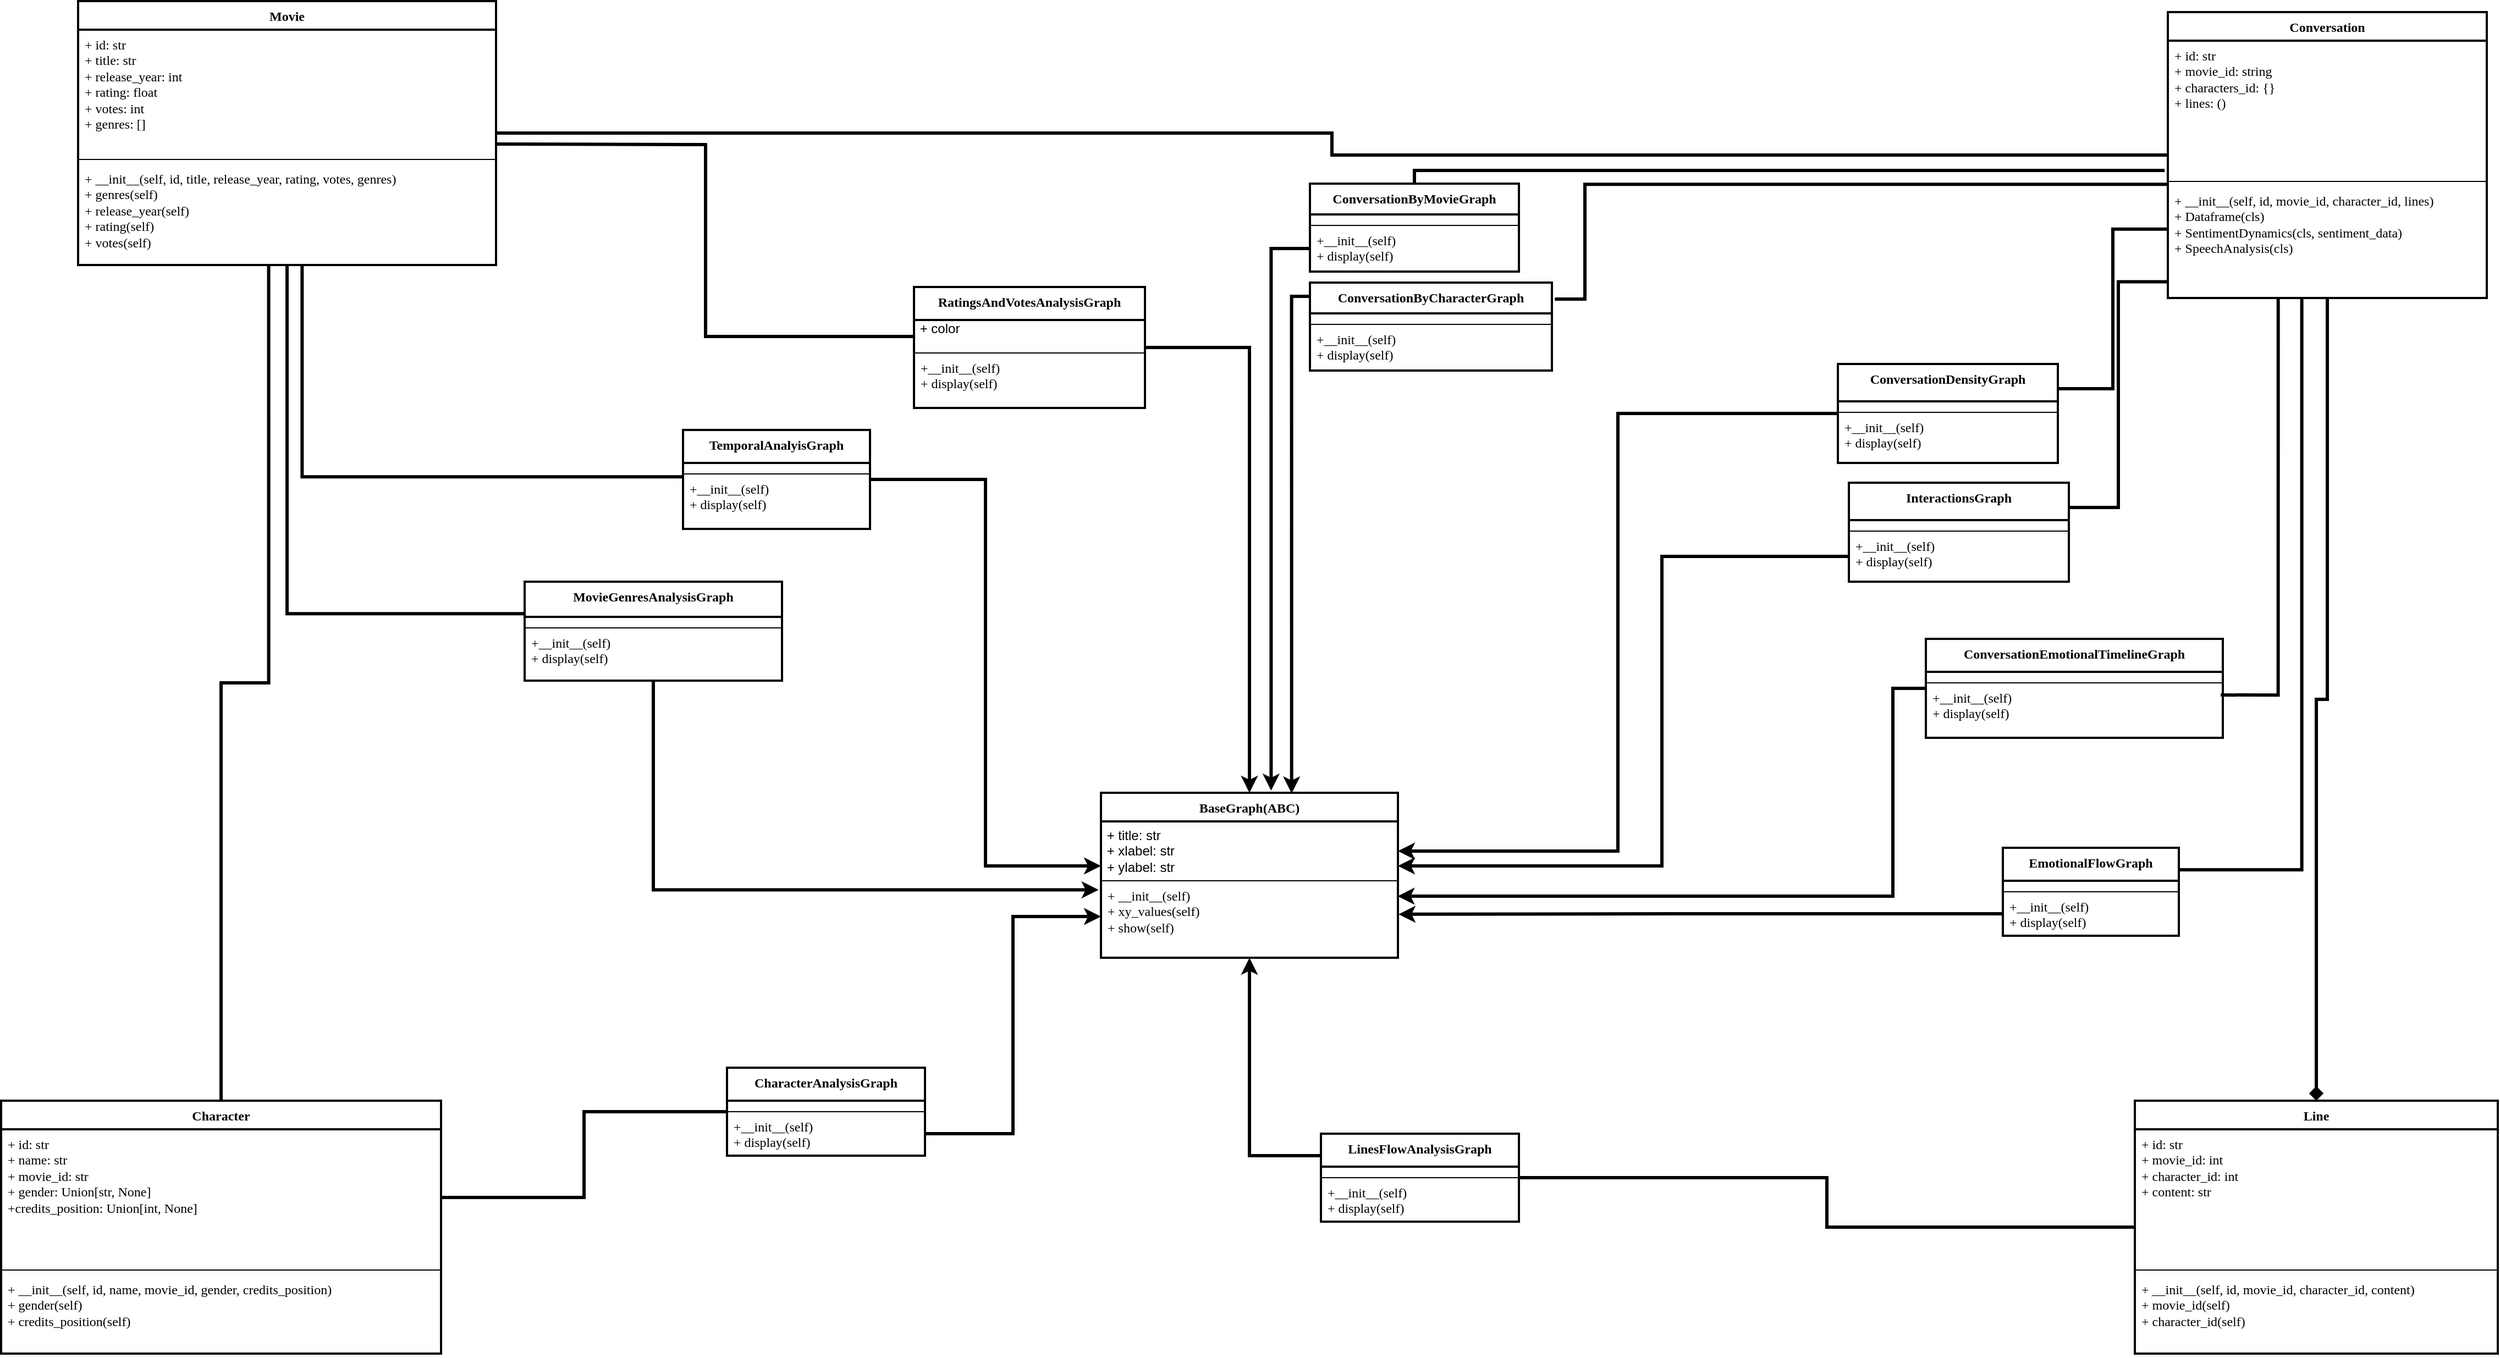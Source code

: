 <mxfile version="24.0.5" type="device">
  <diagram name="Page-1" id="Zxzcx3-kyhhhrxNMih8v">
    <mxGraphModel dx="3375" dy="1112" grid="1" gridSize="10" guides="1" tooltips="1" connect="1" arrows="1" fold="1" page="1" pageScale="1" pageWidth="1169" pageHeight="827" math="0" shadow="0">
      <root>
        <mxCell id="0" />
        <mxCell id="1" parent="0" />
        <mxCell id="pR9ksMpfzsYGPP_Z9lRX-35" style="edgeStyle=orthogonalEdgeStyle;rounded=0;orthogonalLoop=1;jettySize=auto;html=1;endArrow=none;endFill=0;fontFamily=Verdana;strokeWidth=3;" parent="1" source="pR9ksMpfzsYGPP_Z9lRX-1" target="pR9ksMpfzsYGPP_Z9lRX-5" edge="1">
          <mxGeometry relative="1" as="geometry" />
        </mxCell>
        <mxCell id="pR9ksMpfzsYGPP_Z9lRX-1" value="Movie" style="swimlane;fontStyle=1;align=center;verticalAlign=top;childLayout=stackLayout;horizontal=1;startSize=26;horizontalStack=0;resizeParent=1;resizeParentMax=0;resizeLast=0;collapsible=1;marginBottom=0;whiteSpace=wrap;html=1;fontFamily=Verdana;strokeWidth=2;" parent="1" vertex="1">
          <mxGeometry x="-1070" y="30" width="380" height="240" as="geometry" />
        </mxCell>
        <mxCell id="pR9ksMpfzsYGPP_Z9lRX-2" value="&lt;div&gt;+ id: str&lt;br&gt;&lt;/div&gt;&lt;div&gt;+ title: str&lt;/div&gt;&lt;div&gt;+ release_year: int&lt;/div&gt;&lt;div&gt;+ rating: float&lt;/div&gt;&lt;div&gt;+ votes: int&lt;/div&gt;&lt;div&gt;+ genres: []&lt;/div&gt;" style="text;strokeColor=none;fillColor=none;align=left;verticalAlign=top;spacingLeft=4;spacingRight=4;overflow=hidden;rotatable=0;points=[[0,0.5],[1,0.5]];portConstraint=eastwest;whiteSpace=wrap;html=1;fontFamily=Verdana;" parent="pR9ksMpfzsYGPP_Z9lRX-1" vertex="1">
          <mxGeometry y="26" width="380" height="114" as="geometry" />
        </mxCell>
        <mxCell id="pR9ksMpfzsYGPP_Z9lRX-3" value="" style="line;strokeWidth=1;fillColor=none;align=left;verticalAlign=middle;spacingTop=-1;spacingLeft=3;spacingRight=3;rotatable=0;labelPosition=right;points=[];portConstraint=eastwest;strokeColor=inherit;fontFamily=Verdana;" parent="pR9ksMpfzsYGPP_Z9lRX-1" vertex="1">
          <mxGeometry y="140" width="380" height="8" as="geometry" />
        </mxCell>
        <mxCell id="pR9ksMpfzsYGPP_Z9lRX-4" value="+ __init__(self, id, title, release_year, rating, votes, genres)&lt;div&gt;+ genres(self)&lt;/div&gt;&lt;div&gt;+ release_year(self)&lt;div&gt;+ rating(self)&lt;/div&gt;&lt;div&gt;&lt;span style=&quot;background-color: initial;&quot;&gt;+ votes(self)&lt;/span&gt;&lt;/div&gt;&lt;/div&gt;" style="text;strokeColor=none;fillColor=none;align=left;verticalAlign=top;spacingLeft=4;spacingRight=4;overflow=hidden;rotatable=0;points=[[0,0.5],[1,0.5]];portConstraint=eastwest;whiteSpace=wrap;html=1;fontFamily=Verdana;" parent="pR9ksMpfzsYGPP_Z9lRX-1" vertex="1">
          <mxGeometry y="148" width="380" height="92" as="geometry" />
        </mxCell>
        <mxCell id="pR9ksMpfzsYGPP_Z9lRX-15" style="edgeStyle=orthogonalEdgeStyle;rounded=0;orthogonalLoop=1;jettySize=auto;html=1;endArrow=diamond;endFill=1;fontFamily=Verdana;strokeWidth=3;" parent="1" source="pR9ksMpfzsYGPP_Z9lRX-5" target="pR9ksMpfzsYGPP_Z9lRX-11" edge="1">
          <mxGeometry relative="1" as="geometry" />
        </mxCell>
        <mxCell id="pR9ksMpfzsYGPP_Z9lRX-5" value="Conversation" style="swimlane;fontStyle=1;align=center;verticalAlign=top;childLayout=stackLayout;horizontal=1;startSize=26;horizontalStack=0;resizeParent=1;resizeParentMax=0;resizeLast=0;collapsible=1;marginBottom=0;whiteSpace=wrap;html=1;fontFamily=Verdana;strokeWidth=2;" parent="1" vertex="1">
          <mxGeometry x="830" y="40" width="290" height="260" as="geometry" />
        </mxCell>
        <mxCell id="pR9ksMpfzsYGPP_Z9lRX-6" value="&lt;div&gt;+ id: str&lt;br&gt;&lt;/div&gt;&lt;div&gt;+ movie_id: string&lt;/div&gt;&lt;div&gt;+ characters_id: {}&lt;/div&gt;&lt;div&gt;+ lines: ()&lt;br&gt;&lt;/div&gt;" style="text;strokeColor=none;fillColor=none;align=left;verticalAlign=top;spacingLeft=4;spacingRight=4;overflow=hidden;rotatable=0;points=[[0,0.5],[1,0.5]];portConstraint=eastwest;whiteSpace=wrap;html=1;fontFamily=Verdana;" parent="pR9ksMpfzsYGPP_Z9lRX-5" vertex="1">
          <mxGeometry y="26" width="290" height="124" as="geometry" />
        </mxCell>
        <mxCell id="pR9ksMpfzsYGPP_Z9lRX-7" value="" style="line;strokeWidth=1;fillColor=none;align=left;verticalAlign=middle;spacingTop=-1;spacingLeft=3;spacingRight=3;rotatable=0;labelPosition=right;points=[];portConstraint=eastwest;strokeColor=inherit;fontFamily=Verdana;" parent="pR9ksMpfzsYGPP_Z9lRX-5" vertex="1">
          <mxGeometry y="150" width="290" height="8" as="geometry" />
        </mxCell>
        <mxCell id="pR9ksMpfzsYGPP_Z9lRX-8" value="&lt;div&gt;&lt;div&gt;+ __init__(self, id, movie_id, character_id, lines)&lt;/div&gt;&lt;div&gt;+ Dataframe(cls)&lt;/div&gt;&lt;/div&gt;+ SentimentDynamics(cls, sentiment_data)&lt;div&gt;+ SpeechAnalysis(cls)&lt;br&gt;&lt;/div&gt;" style="text;strokeColor=none;fillColor=none;align=left;verticalAlign=top;spacingLeft=4;spacingRight=4;overflow=hidden;rotatable=0;points=[[0,0.5],[1,0.5]];portConstraint=eastwest;whiteSpace=wrap;html=1;fontFamily=Verdana;" parent="pR9ksMpfzsYGPP_Z9lRX-5" vertex="1">
          <mxGeometry y="158" width="290" height="102" as="geometry" />
        </mxCell>
        <mxCell id="pR9ksMpfzsYGPP_Z9lRX-11" value="Line" style="swimlane;fontStyle=1;align=center;verticalAlign=top;childLayout=stackLayout;horizontal=1;startSize=26;horizontalStack=0;resizeParent=1;resizeParentMax=0;resizeLast=0;collapsible=1;marginBottom=0;whiteSpace=wrap;html=1;fontFamily=Verdana;strokeWidth=2;" parent="1" vertex="1">
          <mxGeometry x="800" y="1030" width="330" height="230" as="geometry" />
        </mxCell>
        <mxCell id="pR9ksMpfzsYGPP_Z9lRX-12" value="&lt;div&gt;+ id: str&lt;br&gt;&lt;/div&gt;&lt;div&gt;+ movie_id: int&lt;/div&gt;&lt;div&gt;+ character_id: int&lt;/div&gt;&lt;div&gt;+ content: str&lt;/div&gt;" style="text;strokeColor=none;fillColor=none;align=left;verticalAlign=top;spacingLeft=4;spacingRight=4;overflow=hidden;rotatable=0;points=[[0,0.5],[1,0.5]];portConstraint=eastwest;whiteSpace=wrap;html=1;fontFamily=Verdana;strokeWidth=2;" parent="pR9ksMpfzsYGPP_Z9lRX-11" vertex="1">
          <mxGeometry y="26" width="330" height="124" as="geometry" />
        </mxCell>
        <mxCell id="pR9ksMpfzsYGPP_Z9lRX-13" value="" style="line;strokeWidth=1;fillColor=none;align=left;verticalAlign=middle;spacingTop=-1;spacingLeft=3;spacingRight=3;rotatable=0;labelPosition=right;points=[];portConstraint=eastwest;strokeColor=inherit;fontFamily=Verdana;" parent="pR9ksMpfzsYGPP_Z9lRX-11" vertex="1">
          <mxGeometry y="150" width="330" height="8" as="geometry" />
        </mxCell>
        <mxCell id="pR9ksMpfzsYGPP_Z9lRX-14" value="&lt;div&gt;+ __init__(self, id, movie_id, character_id, content)&lt;/div&gt;+ movie_id(self)&lt;div&gt;+ character_id(self)&lt;/div&gt;" style="text;strokeColor=none;fillColor=none;align=left;verticalAlign=top;spacingLeft=4;spacingRight=4;overflow=hidden;rotatable=0;points=[[0,0.5],[1,0.5]];portConstraint=eastwest;whiteSpace=wrap;html=1;fontFamily=Verdana;" parent="pR9ksMpfzsYGPP_Z9lRX-11" vertex="1">
          <mxGeometry y="158" width="330" height="72" as="geometry" />
        </mxCell>
        <mxCell id="pR9ksMpfzsYGPP_Z9lRX-20" style="edgeStyle=orthogonalEdgeStyle;rounded=0;orthogonalLoop=1;jettySize=auto;html=1;endArrow=none;endFill=0;fontFamily=Verdana;strokeWidth=3;entryX=0.456;entryY=1.005;entryDx=0;entryDy=0;entryPerimeter=0;" parent="1" source="pR9ksMpfzsYGPP_Z9lRX-16" target="pR9ksMpfzsYGPP_Z9lRX-4" edge="1">
          <mxGeometry relative="1" as="geometry" />
        </mxCell>
        <mxCell id="pR9ksMpfzsYGPP_Z9lRX-16" value="Character" style="swimlane;fontStyle=1;align=center;verticalAlign=top;childLayout=stackLayout;horizontal=1;startSize=26;horizontalStack=0;resizeParent=1;resizeParentMax=0;resizeLast=0;collapsible=1;marginBottom=0;whiteSpace=wrap;html=1;fontFamily=Verdana;strokeWidth=2;" parent="1" vertex="1">
          <mxGeometry x="-1140" y="1030" width="400" height="230" as="geometry" />
        </mxCell>
        <mxCell id="pR9ksMpfzsYGPP_Z9lRX-17" value="&lt;div&gt;+ id: str&lt;br&gt;&lt;/div&gt;&lt;div&gt;+ name: str&lt;/div&gt;&lt;div&gt;+ movie_id: str&lt;/div&gt;&lt;div&gt;+ gender: Union[str,&amp;nbsp;&lt;span style=&quot;background-color: initial;&quot;&gt;None]&lt;/span&gt;&lt;/div&gt;&lt;div&gt;+credits_position:&amp;nbsp;&lt;span style=&quot;background-color: initial;&quot;&gt;Union[int, None]&lt;/span&gt;&lt;/div&gt;" style="text;strokeColor=none;fillColor=none;align=left;verticalAlign=top;spacingLeft=4;spacingRight=4;overflow=hidden;rotatable=0;points=[[0,0.5],[1,0.5]];portConstraint=eastwest;whiteSpace=wrap;html=1;fontFamily=Verdana;" parent="pR9ksMpfzsYGPP_Z9lRX-16" vertex="1">
          <mxGeometry y="26" width="400" height="124" as="geometry" />
        </mxCell>
        <mxCell id="pR9ksMpfzsYGPP_Z9lRX-18" value="" style="line;strokeWidth=1;fillColor=none;align=left;verticalAlign=middle;spacingTop=-1;spacingLeft=3;spacingRight=3;rotatable=0;labelPosition=right;points=[];portConstraint=eastwest;strokeColor=inherit;fontFamily=Verdana;" parent="pR9ksMpfzsYGPP_Z9lRX-16" vertex="1">
          <mxGeometry y="150" width="400" height="8" as="geometry" />
        </mxCell>
        <mxCell id="pR9ksMpfzsYGPP_Z9lRX-19" value="&lt;div&gt;+ __init__(self, id, name, movie_id, gender, credits_position)&lt;/div&gt;+ gender(self)&lt;div&gt;+ credits_position(self)&lt;/div&gt;" style="text;strokeColor=none;fillColor=none;align=left;verticalAlign=top;spacingLeft=4;spacingRight=4;overflow=hidden;rotatable=0;points=[[0,0.5],[1,0.5]];portConstraint=eastwest;whiteSpace=wrap;html=1;fontFamily=Verdana;" parent="pR9ksMpfzsYGPP_Z9lRX-16" vertex="1">
          <mxGeometry y="158" width="400" height="72" as="geometry" />
        </mxCell>
        <mxCell id="pR9ksMpfzsYGPP_Z9lRX-22" value="BaseGraph(ABC)" style="swimlane;fontStyle=1;align=center;verticalAlign=top;childLayout=stackLayout;horizontal=1;startSize=26;horizontalStack=0;resizeParent=1;resizeParentMax=0;resizeLast=0;collapsible=1;marginBottom=0;whiteSpace=wrap;html=1;fontFamily=Verdana;strokeWidth=2;" parent="1" vertex="1">
          <mxGeometry x="-140" y="750" width="270" height="150" as="geometry" />
        </mxCell>
        <mxCell id="PQ43-9yyCIg85SZHEQiv-9" value="&amp;nbsp;+ title: str&lt;div&gt;&amp;nbsp;+ xlabel: str&lt;br&gt;&amp;nbsp;+ ylabel: str&lt;/div&gt;" style="html=1;whiteSpace=wrap;align=left;fillColor=none;" vertex="1" parent="pR9ksMpfzsYGPP_Z9lRX-22">
          <mxGeometry y="26" width="270" height="54" as="geometry" />
        </mxCell>
        <mxCell id="pR9ksMpfzsYGPP_Z9lRX-25" value="&lt;div&gt;+ __init__(self)&lt;/div&gt;+ xy_values(self)&lt;div&gt;+ show(self)&lt;br&gt;&lt;br&gt;&lt;br&gt;&lt;br&gt;&lt;br&gt;&lt;/div&gt;" style="text;strokeColor=none;fillColor=none;align=left;verticalAlign=top;spacingLeft=4;spacingRight=4;overflow=hidden;rotatable=0;points=[[0,0.5],[1,0.5]];portConstraint=eastwest;whiteSpace=wrap;html=1;fontFamily=Verdana;" parent="pR9ksMpfzsYGPP_Z9lRX-22" vertex="1">
          <mxGeometry y="80" width="270" height="70" as="geometry" />
        </mxCell>
        <mxCell id="pR9ksMpfzsYGPP_Z9lRX-30" style="edgeStyle=orthogonalEdgeStyle;rounded=0;orthogonalLoop=1;jettySize=auto;html=1;endArrow=classic;endFill=1;fontFamily=Verdana;strokeWidth=3;entryX=-0.008;entryY=0.118;entryDx=0;entryDy=0;entryPerimeter=0;" parent="1" source="pR9ksMpfzsYGPP_Z9lRX-26" target="pR9ksMpfzsYGPP_Z9lRX-25" edge="1">
          <mxGeometry relative="1" as="geometry" />
        </mxCell>
        <mxCell id="pR9ksMpfzsYGPP_Z9lRX-26" value="MovieGenresAnalysisGraph" style="swimlane;fontStyle=1;align=center;verticalAlign=top;childLayout=stackLayout;horizontal=1;startSize=32;horizontalStack=0;resizeParent=1;resizeParentMax=0;resizeLast=0;collapsible=1;marginBottom=0;whiteSpace=wrap;html=1;fontFamily=Verdana;strokeWidth=2;" parent="1" vertex="1">
          <mxGeometry x="-664" y="558" width="234" height="90" as="geometry" />
        </mxCell>
        <mxCell id="PQ43-9yyCIg85SZHEQiv-50" value="" style="html=1;whiteSpace=wrap;fillColor=none;" vertex="1" parent="pR9ksMpfzsYGPP_Z9lRX-26">
          <mxGeometry y="32" width="234" height="10" as="geometry" />
        </mxCell>
        <mxCell id="pR9ksMpfzsYGPP_Z9lRX-28" value="&lt;div&gt;&lt;div&gt;+__init__(self)&lt;/div&gt;+ display(self)&lt;br&gt;&lt;/div&gt;&lt;div&gt;&amp;nbsp;&lt;/div&gt;" style="text;strokeColor=none;fillColor=none;align=left;verticalAlign=top;spacingLeft=4;spacingRight=4;overflow=hidden;rotatable=0;points=[[0,0.5],[1,0.5]];portConstraint=eastwest;whiteSpace=wrap;html=1;fontFamily=Verdana;" parent="pR9ksMpfzsYGPP_Z9lRX-26" vertex="1">
          <mxGeometry y="42" width="234" height="48" as="geometry" />
        </mxCell>
        <mxCell id="PQ43-9yyCIg85SZHEQiv-3" value="" style="endArrow=none;html=1;rounded=0;strokeWidth=3;edgeStyle=orthogonalEdgeStyle;exitX=0.5;exitY=1;exitDx=0;exitDy=0;entryX=-0.004;entryY=0.323;entryDx=0;entryDy=0;entryPerimeter=0;" edge="1" parent="1" source="pR9ksMpfzsYGPP_Z9lRX-1" target="pR9ksMpfzsYGPP_Z9lRX-26">
          <mxGeometry width="50" height="50" relative="1" as="geometry">
            <mxPoint x="-974.24" y="313.432" as="sourcePoint" />
            <mxPoint x="-630" y="750" as="targetPoint" />
          </mxGeometry>
        </mxCell>
        <mxCell id="PQ43-9yyCIg85SZHEQiv-4" value="TemporalAnalyisGraph" style="swimlane;fontStyle=1;align=center;verticalAlign=top;childLayout=stackLayout;horizontal=1;startSize=30;horizontalStack=0;resizeParent=1;resizeParentMax=0;resizeLast=0;collapsible=1;marginBottom=0;whiteSpace=wrap;html=1;fontFamily=Verdana;strokeWidth=2;fillColor=default;" vertex="1" parent="1">
          <mxGeometry x="-520" y="420" width="170" height="90" as="geometry" />
        </mxCell>
        <mxCell id="PQ43-9yyCIg85SZHEQiv-48" value="" style="html=1;whiteSpace=wrap;fillColor=none;" vertex="1" parent="PQ43-9yyCIg85SZHEQiv-4">
          <mxGeometry y="30" width="170" height="10" as="geometry" />
        </mxCell>
        <mxCell id="PQ43-9yyCIg85SZHEQiv-6" value="&lt;div&gt;+__init__(self)&lt;/div&gt;+ display(self)" style="text;strokeColor=none;fillColor=none;align=left;verticalAlign=top;spacingLeft=4;spacingRight=4;overflow=hidden;rotatable=0;points=[[0,0.5],[1,0.5]];portConstraint=eastwest;whiteSpace=wrap;html=1;fontFamily=Verdana;" vertex="1" parent="PQ43-9yyCIg85SZHEQiv-4">
          <mxGeometry y="40" width="170" height="50" as="geometry" />
        </mxCell>
        <mxCell id="PQ43-9yyCIg85SZHEQiv-7" value="" style="endArrow=classic;html=1;rounded=0;strokeWidth=3;edgeStyle=orthogonalEdgeStyle;exitX=1;exitY=0.5;exitDx=0;exitDy=0;entryX=0;entryY=0.75;entryDx=0;entryDy=0;" edge="1" parent="1" source="PQ43-9yyCIg85SZHEQiv-4" target="PQ43-9yyCIg85SZHEQiv-9">
          <mxGeometry width="50" height="50" relative="1" as="geometry">
            <mxPoint x="-140" y="400" as="sourcePoint" />
            <mxPoint x="540" y="430" as="targetPoint" />
          </mxGeometry>
        </mxCell>
        <mxCell id="PQ43-9yyCIg85SZHEQiv-8" value="" style="endArrow=none;html=1;rounded=0;strokeWidth=3;entryX=-0.004;entryY=0.052;entryDx=0;entryDy=0;edgeStyle=orthogonalEdgeStyle;exitX=0.536;exitY=0.999;exitDx=0;exitDy=0;exitPerimeter=0;entryPerimeter=0;" edge="1" parent="1" source="pR9ksMpfzsYGPP_Z9lRX-4" target="PQ43-9yyCIg85SZHEQiv-6">
          <mxGeometry width="50" height="50" relative="1" as="geometry">
            <mxPoint x="-950" y="309" as="sourcePoint" />
            <mxPoint x="-590" y="558.0" as="targetPoint" />
          </mxGeometry>
        </mxCell>
        <mxCell id="PQ43-9yyCIg85SZHEQiv-12" value="" style="endArrow=classic;html=1;rounded=0;exitX=1;exitY=0.5;exitDx=0;exitDy=0;strokeWidth=3;edgeStyle=orthogonalEdgeStyle;entryX=0.5;entryY=0;entryDx=0;entryDy=0;" edge="1" parent="1" source="PQ43-9yyCIg85SZHEQiv-10" target="pR9ksMpfzsYGPP_Z9lRX-22">
          <mxGeometry width="50" height="50" relative="1" as="geometry">
            <mxPoint x="581" y="240" as="sourcePoint" />
            <mxPoint x="-50" y="650" as="targetPoint" />
          </mxGeometry>
        </mxCell>
        <mxCell id="PQ43-9yyCIg85SZHEQiv-13" value="" style="endArrow=none;html=1;rounded=0;entryX=0;entryY=0.5;entryDx=0;entryDy=0;strokeWidth=3;edgeStyle=orthogonalEdgeStyle;" edge="1" parent="1" target="PQ43-9yyCIg85SZHEQiv-14">
          <mxGeometry width="50" height="50" relative="1" as="geometry">
            <mxPoint x="-690" y="160" as="sourcePoint" />
            <mxPoint x="330" y="260" as="targetPoint" />
          </mxGeometry>
        </mxCell>
        <mxCell id="PQ43-9yyCIg85SZHEQiv-15" value="CharacterAnalysisGraph" style="swimlane;fontStyle=1;align=center;verticalAlign=top;childLayout=stackLayout;horizontal=1;startSize=30;horizontalStack=0;resizeParent=1;resizeParentMax=0;resizeLast=0;collapsible=1;marginBottom=0;whiteSpace=wrap;html=1;fontFamily=Verdana;strokeWidth=2;" vertex="1" parent="1">
          <mxGeometry x="-480" y="1000" width="180" height="80" as="geometry" />
        </mxCell>
        <mxCell id="PQ43-9yyCIg85SZHEQiv-51" value="" style="html=1;whiteSpace=wrap;fillColor=none;" vertex="1" parent="PQ43-9yyCIg85SZHEQiv-15">
          <mxGeometry y="30" width="180" height="10" as="geometry" />
        </mxCell>
        <mxCell id="PQ43-9yyCIg85SZHEQiv-16" value="&lt;div&gt;+__init__(self)&lt;/div&gt;+ display(self)" style="text;strokeColor=none;fillColor=none;align=left;verticalAlign=top;spacingLeft=4;spacingRight=4;overflow=hidden;rotatable=0;points=[[0,0.5],[1,0.5]];portConstraint=eastwest;whiteSpace=wrap;html=1;fontFamily=Verdana;" vertex="1" parent="PQ43-9yyCIg85SZHEQiv-15">
          <mxGeometry y="40" width="180" height="40" as="geometry" />
        </mxCell>
        <mxCell id="PQ43-9yyCIg85SZHEQiv-17" value="" style="endArrow=none;html=1;rounded=0;entryX=0;entryY=0.5;entryDx=0;entryDy=0;edgeStyle=orthogonalEdgeStyle;strokeWidth=3;exitX=1;exitY=0.5;exitDx=0;exitDy=0;" edge="1" parent="1" source="pR9ksMpfzsYGPP_Z9lRX-17" target="PQ43-9yyCIg85SZHEQiv-15">
          <mxGeometry width="50" height="50" relative="1" as="geometry">
            <mxPoint x="-730" y="1130" as="sourcePoint" />
            <mxPoint x="300" y="489" as="targetPoint" />
          </mxGeometry>
        </mxCell>
        <mxCell id="PQ43-9yyCIg85SZHEQiv-20" value="LinesFlowAnalysisGraph" style="swimlane;fontStyle=1;align=center;verticalAlign=top;childLayout=stackLayout;horizontal=1;startSize=30;horizontalStack=0;resizeParent=1;resizeParentMax=0;resizeLast=0;collapsible=1;marginBottom=0;whiteSpace=wrap;html=1;fontFamily=Verdana;strokeWidth=2;" vertex="1" parent="1">
          <mxGeometry x="60" y="1060" width="180" height="80" as="geometry" />
        </mxCell>
        <mxCell id="PQ43-9yyCIg85SZHEQiv-52" value="" style="html=1;whiteSpace=wrap;fillColor=none;" vertex="1" parent="PQ43-9yyCIg85SZHEQiv-20">
          <mxGeometry y="30" width="180" height="10" as="geometry" />
        </mxCell>
        <mxCell id="PQ43-9yyCIg85SZHEQiv-21" value="&lt;div&gt;+__init__(self)&lt;/div&gt;+ display(self)" style="text;strokeColor=none;fillColor=none;align=left;verticalAlign=top;spacingLeft=4;spacingRight=4;overflow=hidden;rotatable=0;points=[[0,0.5],[1,0.5]];portConstraint=eastwest;whiteSpace=wrap;html=1;fontFamily=Verdana;" vertex="1" parent="PQ43-9yyCIg85SZHEQiv-20">
          <mxGeometry y="40" width="180" height="40" as="geometry" />
        </mxCell>
        <mxCell id="PQ43-9yyCIg85SZHEQiv-22" value="" style="endArrow=none;html=1;rounded=0;exitX=1;exitY=0.5;exitDx=0;exitDy=0;edgeStyle=orthogonalEdgeStyle;strokeWidth=3;" edge="1" parent="1" source="PQ43-9yyCIg85SZHEQiv-20" target="pR9ksMpfzsYGPP_Z9lRX-11">
          <mxGeometry width="50" height="50" relative="1" as="geometry">
            <mxPoint x="880" y="451.5" as="sourcePoint" />
            <mxPoint x="1006" y="456.5" as="targetPoint" />
          </mxGeometry>
        </mxCell>
        <mxCell id="PQ43-9yyCIg85SZHEQiv-23" value="" style="endArrow=classic;html=1;rounded=0;exitX=0;exitY=0.25;exitDx=0;exitDy=0;strokeWidth=3;edgeStyle=orthogonalEdgeStyle;" edge="1" parent="1" source="PQ43-9yyCIg85SZHEQiv-20" target="pR9ksMpfzsYGPP_Z9lRX-22">
          <mxGeometry width="50" height="50" relative="1" as="geometry">
            <mxPoint x="610" y="520" as="sourcePoint" />
            <mxPoint x="70" y="970" as="targetPoint" />
          </mxGeometry>
        </mxCell>
        <mxCell id="PQ43-9yyCIg85SZHEQiv-24" value="ConversationByMovieGraph" style="swimlane;fontStyle=1;align=center;verticalAlign=top;childLayout=stackLayout;horizontal=1;startSize=28;horizontalStack=0;resizeParent=1;resizeParentMax=0;resizeLast=0;collapsible=1;marginBottom=0;whiteSpace=wrap;html=1;fontFamily=Verdana;strokeWidth=2;" vertex="1" parent="1">
          <mxGeometry x="50" y="196" width="190" height="80" as="geometry" />
        </mxCell>
        <mxCell id="PQ43-9yyCIg85SZHEQiv-53" value="" style="html=1;whiteSpace=wrap;fillColor=none;" vertex="1" parent="PQ43-9yyCIg85SZHEQiv-24">
          <mxGeometry y="28" width="190" height="10" as="geometry" />
        </mxCell>
        <mxCell id="PQ43-9yyCIg85SZHEQiv-25" value="&lt;div&gt;+__init__(self)&lt;/div&gt;+ display(self)" style="text;strokeColor=none;fillColor=none;align=left;verticalAlign=top;spacingLeft=4;spacingRight=4;overflow=hidden;rotatable=0;points=[[0,0.5],[1,0.5]];portConstraint=eastwest;whiteSpace=wrap;html=1;fontFamily=Verdana;" vertex="1" parent="PQ43-9yyCIg85SZHEQiv-24">
          <mxGeometry y="38" width="190" height="42" as="geometry" />
        </mxCell>
        <mxCell id="PQ43-9yyCIg85SZHEQiv-27" value="ConversationDensityGraph" style="swimlane;fontStyle=1;align=center;verticalAlign=top;childLayout=stackLayout;horizontal=1;startSize=34;horizontalStack=0;resizeParent=1;resizeParentMax=0;resizeLast=0;collapsible=1;marginBottom=0;whiteSpace=wrap;html=1;fontFamily=Verdana;strokeWidth=2;" vertex="1" parent="1">
          <mxGeometry x="530" y="360" width="200" height="90" as="geometry" />
        </mxCell>
        <mxCell id="PQ43-9yyCIg85SZHEQiv-54" value="" style="html=1;whiteSpace=wrap;fillColor=none;" vertex="1" parent="PQ43-9yyCIg85SZHEQiv-27">
          <mxGeometry y="34" width="200" height="10" as="geometry" />
        </mxCell>
        <mxCell id="PQ43-9yyCIg85SZHEQiv-28" value="&lt;div&gt;+__init__(self)&lt;/div&gt;+ display(self)" style="text;strokeColor=none;fillColor=none;align=left;verticalAlign=top;spacingLeft=4;spacingRight=4;overflow=hidden;rotatable=0;points=[[0,0.5],[1,0.5]];portConstraint=eastwest;whiteSpace=wrap;html=1;fontFamily=Verdana;" vertex="1" parent="PQ43-9yyCIg85SZHEQiv-27">
          <mxGeometry y="44" width="200" height="46" as="geometry" />
        </mxCell>
        <mxCell id="PQ43-9yyCIg85SZHEQiv-29" value="ConversationEmotionalTimelineGraph" style="swimlane;fontStyle=1;align=center;verticalAlign=top;childLayout=stackLayout;horizontal=1;startSize=30;horizontalStack=0;resizeParent=1;resizeParentMax=0;resizeLast=0;collapsible=1;marginBottom=0;whiteSpace=wrap;html=1;fontFamily=Verdana;strokeWidth=2;" vertex="1" parent="1">
          <mxGeometry x="610" y="610" width="270" height="90" as="geometry" />
        </mxCell>
        <mxCell id="PQ43-9yyCIg85SZHEQiv-55" value="" style="html=1;whiteSpace=wrap;fillColor=none;" vertex="1" parent="PQ43-9yyCIg85SZHEQiv-29">
          <mxGeometry y="30" width="270" height="10" as="geometry" />
        </mxCell>
        <mxCell id="PQ43-9yyCIg85SZHEQiv-30" value="&lt;div&gt;&lt;span style=&quot;background-color: initial;&quot;&gt;+__init__(self)&lt;/span&gt;&lt;/div&gt;+ display(self)" style="text;strokeColor=none;fillColor=none;align=left;verticalAlign=top;spacingLeft=4;spacingRight=4;overflow=hidden;rotatable=0;points=[[0,0.5],[1,0.5]];portConstraint=eastwest;whiteSpace=wrap;html=1;fontFamily=Verdana;" vertex="1" parent="PQ43-9yyCIg85SZHEQiv-29">
          <mxGeometry y="40" width="270" height="50" as="geometry" />
        </mxCell>
        <mxCell id="PQ43-9yyCIg85SZHEQiv-31" value="EmotionalFlowGraph" style="swimlane;fontStyle=1;align=center;verticalAlign=top;childLayout=stackLayout;horizontal=1;startSize=30;horizontalStack=0;resizeParent=1;resizeParentMax=0;resizeLast=0;collapsible=1;marginBottom=0;whiteSpace=wrap;html=1;fontFamily=Verdana;strokeWidth=2;" vertex="1" parent="1">
          <mxGeometry x="680" y="800" width="160" height="80" as="geometry" />
        </mxCell>
        <mxCell id="PQ43-9yyCIg85SZHEQiv-56" value="" style="html=1;whiteSpace=wrap;fillColor=none;" vertex="1" parent="PQ43-9yyCIg85SZHEQiv-31">
          <mxGeometry y="30" width="160" height="10" as="geometry" />
        </mxCell>
        <mxCell id="PQ43-9yyCIg85SZHEQiv-32" value="&lt;div&gt;+__init__(self)&lt;/div&gt;+ display(self)" style="text;strokeColor=none;fillColor=none;align=left;verticalAlign=top;spacingLeft=4;spacingRight=4;overflow=hidden;rotatable=0;points=[[0,0.5],[1,0.5]];portConstraint=eastwest;whiteSpace=wrap;html=1;fontFamily=Verdana;" vertex="1" parent="PQ43-9yyCIg85SZHEQiv-31">
          <mxGeometry y="40" width="160" height="40" as="geometry" />
        </mxCell>
        <mxCell id="PQ43-9yyCIg85SZHEQiv-10" value="RatingsAndVotesAnalysisGraph" style="swimlane;fontStyle=1;align=center;verticalAlign=top;childLayout=stackLayout;horizontal=1;startSize=30;horizontalStack=0;resizeParent=1;resizeParentMax=0;resizeLast=0;collapsible=1;marginBottom=0;whiteSpace=wrap;html=1;fontFamily=Verdana;strokeWidth=2;" vertex="1" parent="1">
          <mxGeometry x="-310" y="290" width="210" height="110" as="geometry" />
        </mxCell>
        <mxCell id="PQ43-9yyCIg85SZHEQiv-14" value="&amp;nbsp;+ color&lt;div&gt;&lt;br&gt;&lt;/div&gt;" style="html=1;whiteSpace=wrap;align=left;fillColor=none;" vertex="1" parent="PQ43-9yyCIg85SZHEQiv-10">
          <mxGeometry y="30" width="210" height="30" as="geometry" />
        </mxCell>
        <mxCell id="PQ43-9yyCIg85SZHEQiv-11" value="&lt;div&gt;+__init__(self)&lt;/div&gt;+ display(self)" style="text;strokeColor=none;fillColor=none;align=left;verticalAlign=top;spacingLeft=4;spacingRight=4;overflow=hidden;rotatable=0;points=[[0,0.5],[1,0.5]];portConstraint=eastwest;whiteSpace=wrap;html=1;fontFamily=Verdana;" vertex="1" parent="PQ43-9yyCIg85SZHEQiv-10">
          <mxGeometry y="60" width="210" height="50" as="geometry" />
        </mxCell>
        <mxCell id="PQ43-9yyCIg85SZHEQiv-36" style="edgeStyle=orthogonalEdgeStyle;rounded=0;orthogonalLoop=1;jettySize=auto;html=1;endArrow=classic;endFill=1;fontFamily=Verdana;strokeWidth=3;exitX=1;exitY=0.5;exitDx=0;exitDy=0;entryX=0;entryY=0.75;entryDx=0;entryDy=0;" edge="1" parent="1" source="PQ43-9yyCIg85SZHEQiv-16" target="pR9ksMpfzsYGPP_Z9lRX-22">
          <mxGeometry relative="1" as="geometry">
            <mxPoint x="-520" y="1180" as="sourcePoint" />
            <mxPoint x="360" y="650" as="targetPoint" />
          </mxGeometry>
        </mxCell>
        <mxCell id="PQ43-9yyCIg85SZHEQiv-37" value="" style="endArrow=none;html=1;rounded=0;edgeStyle=orthogonalEdgeStyle;strokeWidth=3;exitX=1;exitY=0.25;exitDx=0;exitDy=0;elbow=vertical;entryX=-0.001;entryY=0.386;entryDx=0;entryDy=0;entryPerimeter=0;" edge="1" parent="1" source="PQ43-9yyCIg85SZHEQiv-27" target="pR9ksMpfzsYGPP_Z9lRX-8">
          <mxGeometry width="50" height="50" relative="1" as="geometry">
            <mxPoint x="630" y="250" as="sourcePoint" />
            <mxPoint x="980" y="170" as="targetPoint" />
          </mxGeometry>
        </mxCell>
        <mxCell id="PQ43-9yyCIg85SZHEQiv-38" value="" style="endArrow=none;html=1;rounded=0;exitX=0.993;exitY=0.221;exitDx=0;exitDy=0;edgeStyle=orthogonalEdgeStyle;strokeWidth=3;exitPerimeter=0;entryX=0.346;entryY=1.01;entryDx=0;entryDy=0;entryPerimeter=0;" edge="1" parent="1" source="PQ43-9yyCIg85SZHEQiv-30" target="pR9ksMpfzsYGPP_Z9lRX-8">
          <mxGeometry width="50" height="50" relative="1" as="geometry">
            <mxPoint x="900" y="261" as="sourcePoint" />
            <mxPoint x="800" y="162" as="targetPoint" />
          </mxGeometry>
        </mxCell>
        <mxCell id="PQ43-9yyCIg85SZHEQiv-40" value="" style="endArrow=none;html=1;rounded=0;exitX=1;exitY=0.25;exitDx=0;exitDy=0;edgeStyle=orthogonalEdgeStyle;strokeWidth=3;entryX=0.42;entryY=1.01;entryDx=0;entryDy=0;entryPerimeter=0;" edge="1" parent="1" source="PQ43-9yyCIg85SZHEQiv-31" target="pR9ksMpfzsYGPP_Z9lRX-8">
          <mxGeometry width="50" height="50" relative="1" as="geometry">
            <mxPoint x="940" y="643" as="sourcePoint" />
            <mxPoint x="940" y="310" as="targetPoint" />
          </mxGeometry>
        </mxCell>
        <mxCell id="PQ43-9yyCIg85SZHEQiv-41" value="" style="endArrow=none;html=1;rounded=0;exitX=0.5;exitY=0;exitDx=0;exitDy=0;edgeStyle=orthogonalEdgeStyle;strokeWidth=3;elbow=vertical;entryX=-0.01;entryY=0.952;entryDx=0;entryDy=0;entryPerimeter=0;" edge="1" parent="1" source="PQ43-9yyCIg85SZHEQiv-24" target="pR9ksMpfzsYGPP_Z9lRX-6">
          <mxGeometry width="50" height="50" relative="1" as="geometry">
            <mxPoint x="900" y="261" as="sourcePoint" />
            <mxPoint x="1000" y="214" as="targetPoint" />
          </mxGeometry>
        </mxCell>
        <mxCell id="PQ43-9yyCIg85SZHEQiv-43" value="" style="endArrow=classic;html=1;rounded=0;strokeWidth=3;edgeStyle=orthogonalEdgeStyle;exitX=0;exitY=0.5;exitDx=0;exitDy=0;entryX=0.573;entryY=-0.013;entryDx=0;entryDy=0;entryPerimeter=0;" edge="1" parent="1" source="PQ43-9yyCIg85SZHEQiv-25" target="pR9ksMpfzsYGPP_Z9lRX-22">
          <mxGeometry width="50" height="50" relative="1" as="geometry">
            <mxPoint x="310" y="410" as="sourcePoint" />
            <mxPoint x="-38" y="660" as="targetPoint" />
          </mxGeometry>
        </mxCell>
        <mxCell id="PQ43-9yyCIg85SZHEQiv-44" value="" style="endArrow=classic;html=1;rounded=0;strokeWidth=3;edgeStyle=orthogonalEdgeStyle;exitX=0;exitY=0.5;exitDx=0;exitDy=0;entryX=1;entryY=0.5;entryDx=0;entryDy=0;" edge="1" parent="1" source="PQ43-9yyCIg85SZHEQiv-27" target="PQ43-9yyCIg85SZHEQiv-9">
          <mxGeometry width="50" height="50" relative="1" as="geometry">
            <mxPoint x="470" y="373" as="sourcePoint" />
            <mxPoint x="310" y="803" as="targetPoint" />
          </mxGeometry>
        </mxCell>
        <mxCell id="PQ43-9yyCIg85SZHEQiv-45" value="" style="endArrow=classic;html=1;rounded=0;strokeWidth=3;edgeStyle=elbowEdgeStyle;entryX=0.999;entryY=0.2;entryDx=0;entryDy=0;entryPerimeter=0;" edge="1" parent="1" source="PQ43-9yyCIg85SZHEQiv-29" target="pR9ksMpfzsYGPP_Z9lRX-25">
          <mxGeometry width="50" height="50" relative="1" as="geometry">
            <mxPoint x="610" y="510" as="sourcePoint" />
            <mxPoint x="140" y="840" as="targetPoint" />
            <Array as="points">
              <mxPoint x="580" y="767" />
            </Array>
          </mxGeometry>
        </mxCell>
        <mxCell id="PQ43-9yyCIg85SZHEQiv-46" value="" style="endArrow=classic;html=1;rounded=0;strokeWidth=3;edgeStyle=orthogonalEdgeStyle;exitX=0;exitY=0.5;exitDx=0;exitDy=0;entryX=1.002;entryY=0.435;entryDx=0;entryDy=0;entryPerimeter=0;" edge="1" parent="1" source="PQ43-9yyCIg85SZHEQiv-32" target="pR9ksMpfzsYGPP_Z9lRX-25">
          <mxGeometry width="50" height="50" relative="1" as="geometry">
            <mxPoint x="660" y="539" as="sourcePoint" />
            <mxPoint x="90" y="860" as="targetPoint" />
          </mxGeometry>
        </mxCell>
        <mxCell id="PQ43-9yyCIg85SZHEQiv-60" value="ConversationByCharacterGraph" style="swimlane;fontStyle=1;align=center;verticalAlign=top;childLayout=stackLayout;horizontal=1;startSize=28;horizontalStack=0;resizeParent=1;resizeParentMax=0;resizeLast=0;collapsible=1;marginBottom=0;whiteSpace=wrap;html=1;fontFamily=Verdana;strokeWidth=2;" vertex="1" parent="1">
          <mxGeometry x="50" y="286" width="220" height="80" as="geometry" />
        </mxCell>
        <mxCell id="PQ43-9yyCIg85SZHEQiv-61" value="" style="html=1;whiteSpace=wrap;fillColor=none;" vertex="1" parent="PQ43-9yyCIg85SZHEQiv-60">
          <mxGeometry y="28" width="220" height="10" as="geometry" />
        </mxCell>
        <mxCell id="PQ43-9yyCIg85SZHEQiv-62" value="&lt;div&gt;+__init__(self)&lt;/div&gt;+ display(self)" style="text;strokeColor=none;fillColor=none;align=left;verticalAlign=top;spacingLeft=4;spacingRight=4;overflow=hidden;rotatable=0;points=[[0,0.5],[1,0.5]];portConstraint=eastwest;whiteSpace=wrap;html=1;fontFamily=Verdana;" vertex="1" parent="PQ43-9yyCIg85SZHEQiv-60">
          <mxGeometry y="38" width="220" height="42" as="geometry" />
        </mxCell>
        <mxCell id="PQ43-9yyCIg85SZHEQiv-63" value="" style="endArrow=classic;html=1;rounded=0;strokeWidth=3;edgeStyle=orthogonalEdgeStyle;exitX=0.004;exitY=0.156;exitDx=0;exitDy=0;entryX=0.642;entryY=0.004;entryDx=0;entryDy=0;entryPerimeter=0;exitPerimeter=0;" edge="1" parent="1" source="PQ43-9yyCIg85SZHEQiv-60" target="pR9ksMpfzsYGPP_Z9lRX-22">
          <mxGeometry width="50" height="50" relative="1" as="geometry">
            <mxPoint x="255" y="451.5" as="sourcePoint" />
            <mxPoint x="10" y="828.5" as="targetPoint" />
          </mxGeometry>
        </mxCell>
        <mxCell id="PQ43-9yyCIg85SZHEQiv-64" value="" style="endArrow=none;html=1;rounded=0;exitX=1.012;exitY=0.188;exitDx=0;exitDy=0;edgeStyle=orthogonalEdgeStyle;strokeWidth=3;elbow=vertical;entryX=-0.003;entryY=-0.014;entryDx=0;entryDy=0;entryPerimeter=0;exitPerimeter=0;" edge="1" parent="1" source="PQ43-9yyCIg85SZHEQiv-60" target="pR9ksMpfzsYGPP_Z9lRX-8">
          <mxGeometry width="50" height="50" relative="1" as="geometry">
            <mxPoint x="155" y="206" as="sourcePoint" />
            <mxPoint x="837" y="194" as="targetPoint" />
            <Array as="points">
              <mxPoint x="300" y="301" />
              <mxPoint x="300" y="197" />
            </Array>
          </mxGeometry>
        </mxCell>
        <mxCell id="PQ43-9yyCIg85SZHEQiv-66" value="InteractionsGraph" style="swimlane;fontStyle=1;align=center;verticalAlign=top;childLayout=stackLayout;horizontal=1;startSize=34;horizontalStack=0;resizeParent=1;resizeParentMax=0;resizeLast=0;collapsible=1;marginBottom=0;whiteSpace=wrap;html=1;fontFamily=Verdana;strokeWidth=2;" vertex="1" parent="1">
          <mxGeometry x="540" y="468" width="200" height="90" as="geometry" />
        </mxCell>
        <mxCell id="PQ43-9yyCIg85SZHEQiv-67" value="" style="html=1;whiteSpace=wrap;fillColor=none;" vertex="1" parent="PQ43-9yyCIg85SZHEQiv-66">
          <mxGeometry y="34" width="200" height="10" as="geometry" />
        </mxCell>
        <mxCell id="PQ43-9yyCIg85SZHEQiv-68" value="&lt;div&gt;+__init__(self)&lt;/div&gt;+ display(self)" style="text;strokeColor=none;fillColor=none;align=left;verticalAlign=top;spacingLeft=4;spacingRight=4;overflow=hidden;rotatable=0;points=[[0,0.5],[1,0.5]];portConstraint=eastwest;whiteSpace=wrap;html=1;fontFamily=Verdana;" vertex="1" parent="PQ43-9yyCIg85SZHEQiv-66">
          <mxGeometry y="44" width="200" height="46" as="geometry" />
        </mxCell>
        <mxCell id="PQ43-9yyCIg85SZHEQiv-69" value="" style="endArrow=classic;html=1;rounded=0;strokeWidth=3;edgeStyle=orthogonalEdgeStyle;entryX=1;entryY=0.75;entryDx=0;entryDy=0;exitX=0;exitY=0.5;exitDx=0;exitDy=0;" edge="1" parent="1" source="PQ43-9yyCIg85SZHEQiv-68" target="PQ43-9yyCIg85SZHEQiv-9">
          <mxGeometry width="50" height="50" relative="1" as="geometry">
            <mxPoint x="450" y="391" as="sourcePoint" />
            <mxPoint x="340" y="839" as="targetPoint" />
            <Array as="points">
              <mxPoint x="370" y="535" />
              <mxPoint x="370" y="817" />
            </Array>
          </mxGeometry>
        </mxCell>
        <mxCell id="PQ43-9yyCIg85SZHEQiv-74" value="" style="endArrow=none;html=1;rounded=0;edgeStyle=orthogonalEdgeStyle;strokeWidth=3;exitX=1;exitY=0.25;exitDx=0;exitDy=0;elbow=vertical;entryX=-0.001;entryY=0.856;entryDx=0;entryDy=0;entryPerimeter=0;" edge="1" parent="1" source="PQ43-9yyCIg85SZHEQiv-66" target="pR9ksMpfzsYGPP_Z9lRX-8">
          <mxGeometry width="50" height="50" relative="1" as="geometry">
            <mxPoint x="660" y="263" as="sourcePoint" />
            <mxPoint x="820" y="290" as="targetPoint" />
          </mxGeometry>
        </mxCell>
      </root>
    </mxGraphModel>
  </diagram>
</mxfile>
